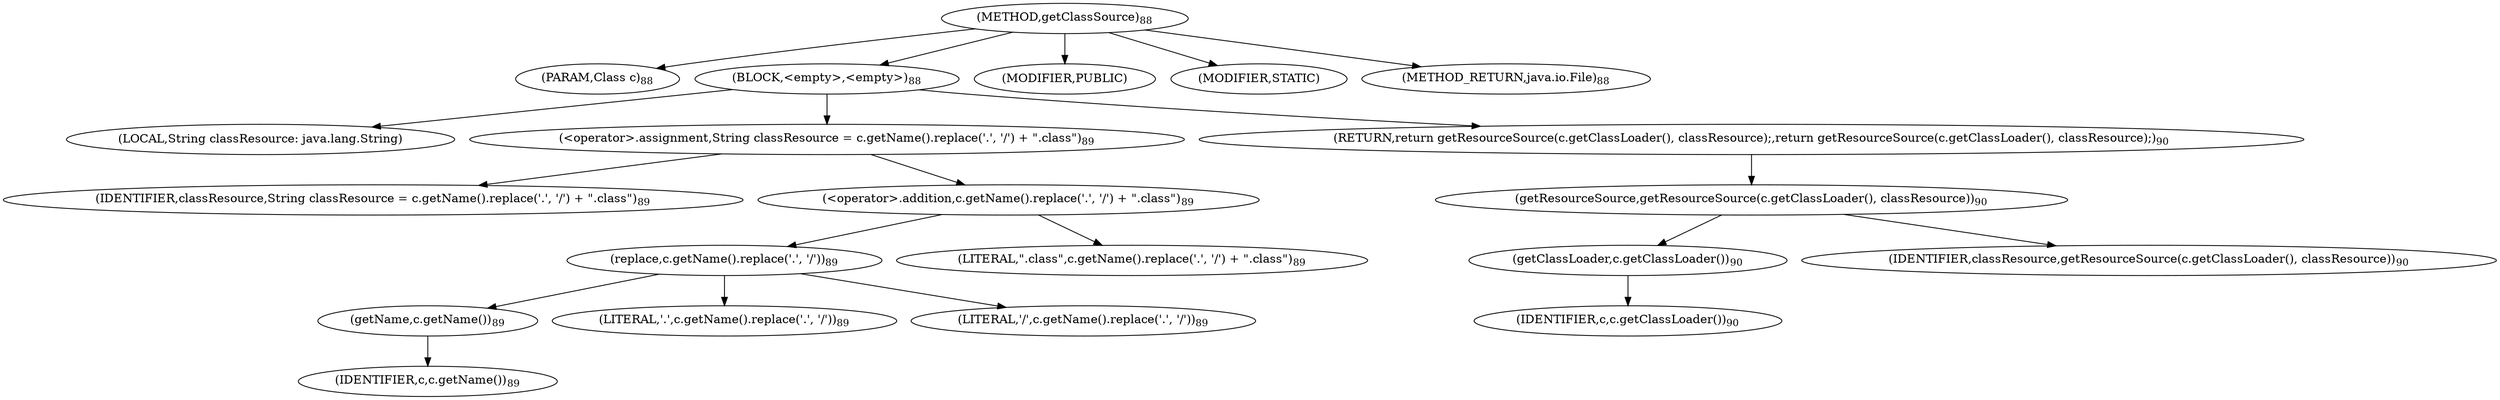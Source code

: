 digraph "getClassSource" {  
"52" [label = <(METHOD,getClassSource)<SUB>88</SUB>> ]
"53" [label = <(PARAM,Class c)<SUB>88</SUB>> ]
"54" [label = <(BLOCK,&lt;empty&gt;,&lt;empty&gt;)<SUB>88</SUB>> ]
"55" [label = <(LOCAL,String classResource: java.lang.String)> ]
"56" [label = <(&lt;operator&gt;.assignment,String classResource = c.getName().replace('.', '/') + &quot;.class&quot;)<SUB>89</SUB>> ]
"57" [label = <(IDENTIFIER,classResource,String classResource = c.getName().replace('.', '/') + &quot;.class&quot;)<SUB>89</SUB>> ]
"58" [label = <(&lt;operator&gt;.addition,c.getName().replace('.', '/') + &quot;.class&quot;)<SUB>89</SUB>> ]
"59" [label = <(replace,c.getName().replace('.', '/'))<SUB>89</SUB>> ]
"60" [label = <(getName,c.getName())<SUB>89</SUB>> ]
"61" [label = <(IDENTIFIER,c,c.getName())<SUB>89</SUB>> ]
"62" [label = <(LITERAL,'.',c.getName().replace('.', '/'))<SUB>89</SUB>> ]
"63" [label = <(LITERAL,'/',c.getName().replace('.', '/'))<SUB>89</SUB>> ]
"64" [label = <(LITERAL,&quot;.class&quot;,c.getName().replace('.', '/') + &quot;.class&quot;)<SUB>89</SUB>> ]
"65" [label = <(RETURN,return getResourceSource(c.getClassLoader(), classResource);,return getResourceSource(c.getClassLoader(), classResource);)<SUB>90</SUB>> ]
"66" [label = <(getResourceSource,getResourceSource(c.getClassLoader(), classResource))<SUB>90</SUB>> ]
"67" [label = <(getClassLoader,c.getClassLoader())<SUB>90</SUB>> ]
"68" [label = <(IDENTIFIER,c,c.getClassLoader())<SUB>90</SUB>> ]
"69" [label = <(IDENTIFIER,classResource,getResourceSource(c.getClassLoader(), classResource))<SUB>90</SUB>> ]
"70" [label = <(MODIFIER,PUBLIC)> ]
"71" [label = <(MODIFIER,STATIC)> ]
"72" [label = <(METHOD_RETURN,java.io.File)<SUB>88</SUB>> ]
  "52" -> "53" 
  "52" -> "54" 
  "52" -> "70" 
  "52" -> "71" 
  "52" -> "72" 
  "54" -> "55" 
  "54" -> "56" 
  "54" -> "65" 
  "56" -> "57" 
  "56" -> "58" 
  "58" -> "59" 
  "58" -> "64" 
  "59" -> "60" 
  "59" -> "62" 
  "59" -> "63" 
  "60" -> "61" 
  "65" -> "66" 
  "66" -> "67" 
  "66" -> "69" 
  "67" -> "68" 
}
